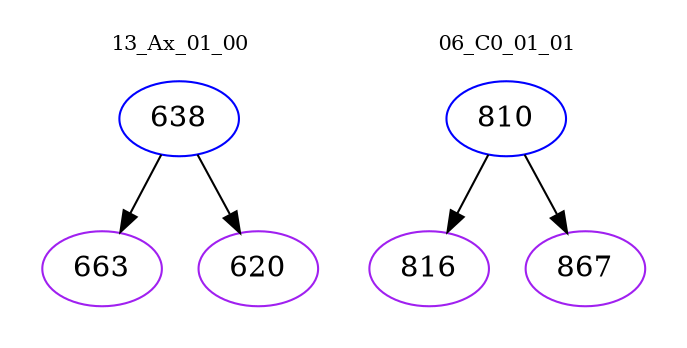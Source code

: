 digraph{
subgraph cluster_0 {
color = white
label = "13_Ax_01_00";
fontsize=10;
T0_638 [label="638", color="blue"]
T0_638 -> T0_663 [color="black"]
T0_663 [label="663", color="purple"]
T0_638 -> T0_620 [color="black"]
T0_620 [label="620", color="purple"]
}
subgraph cluster_1 {
color = white
label = "06_C0_01_01";
fontsize=10;
T1_810 [label="810", color="blue"]
T1_810 -> T1_816 [color="black"]
T1_816 [label="816", color="purple"]
T1_810 -> T1_867 [color="black"]
T1_867 [label="867", color="purple"]
}
}
